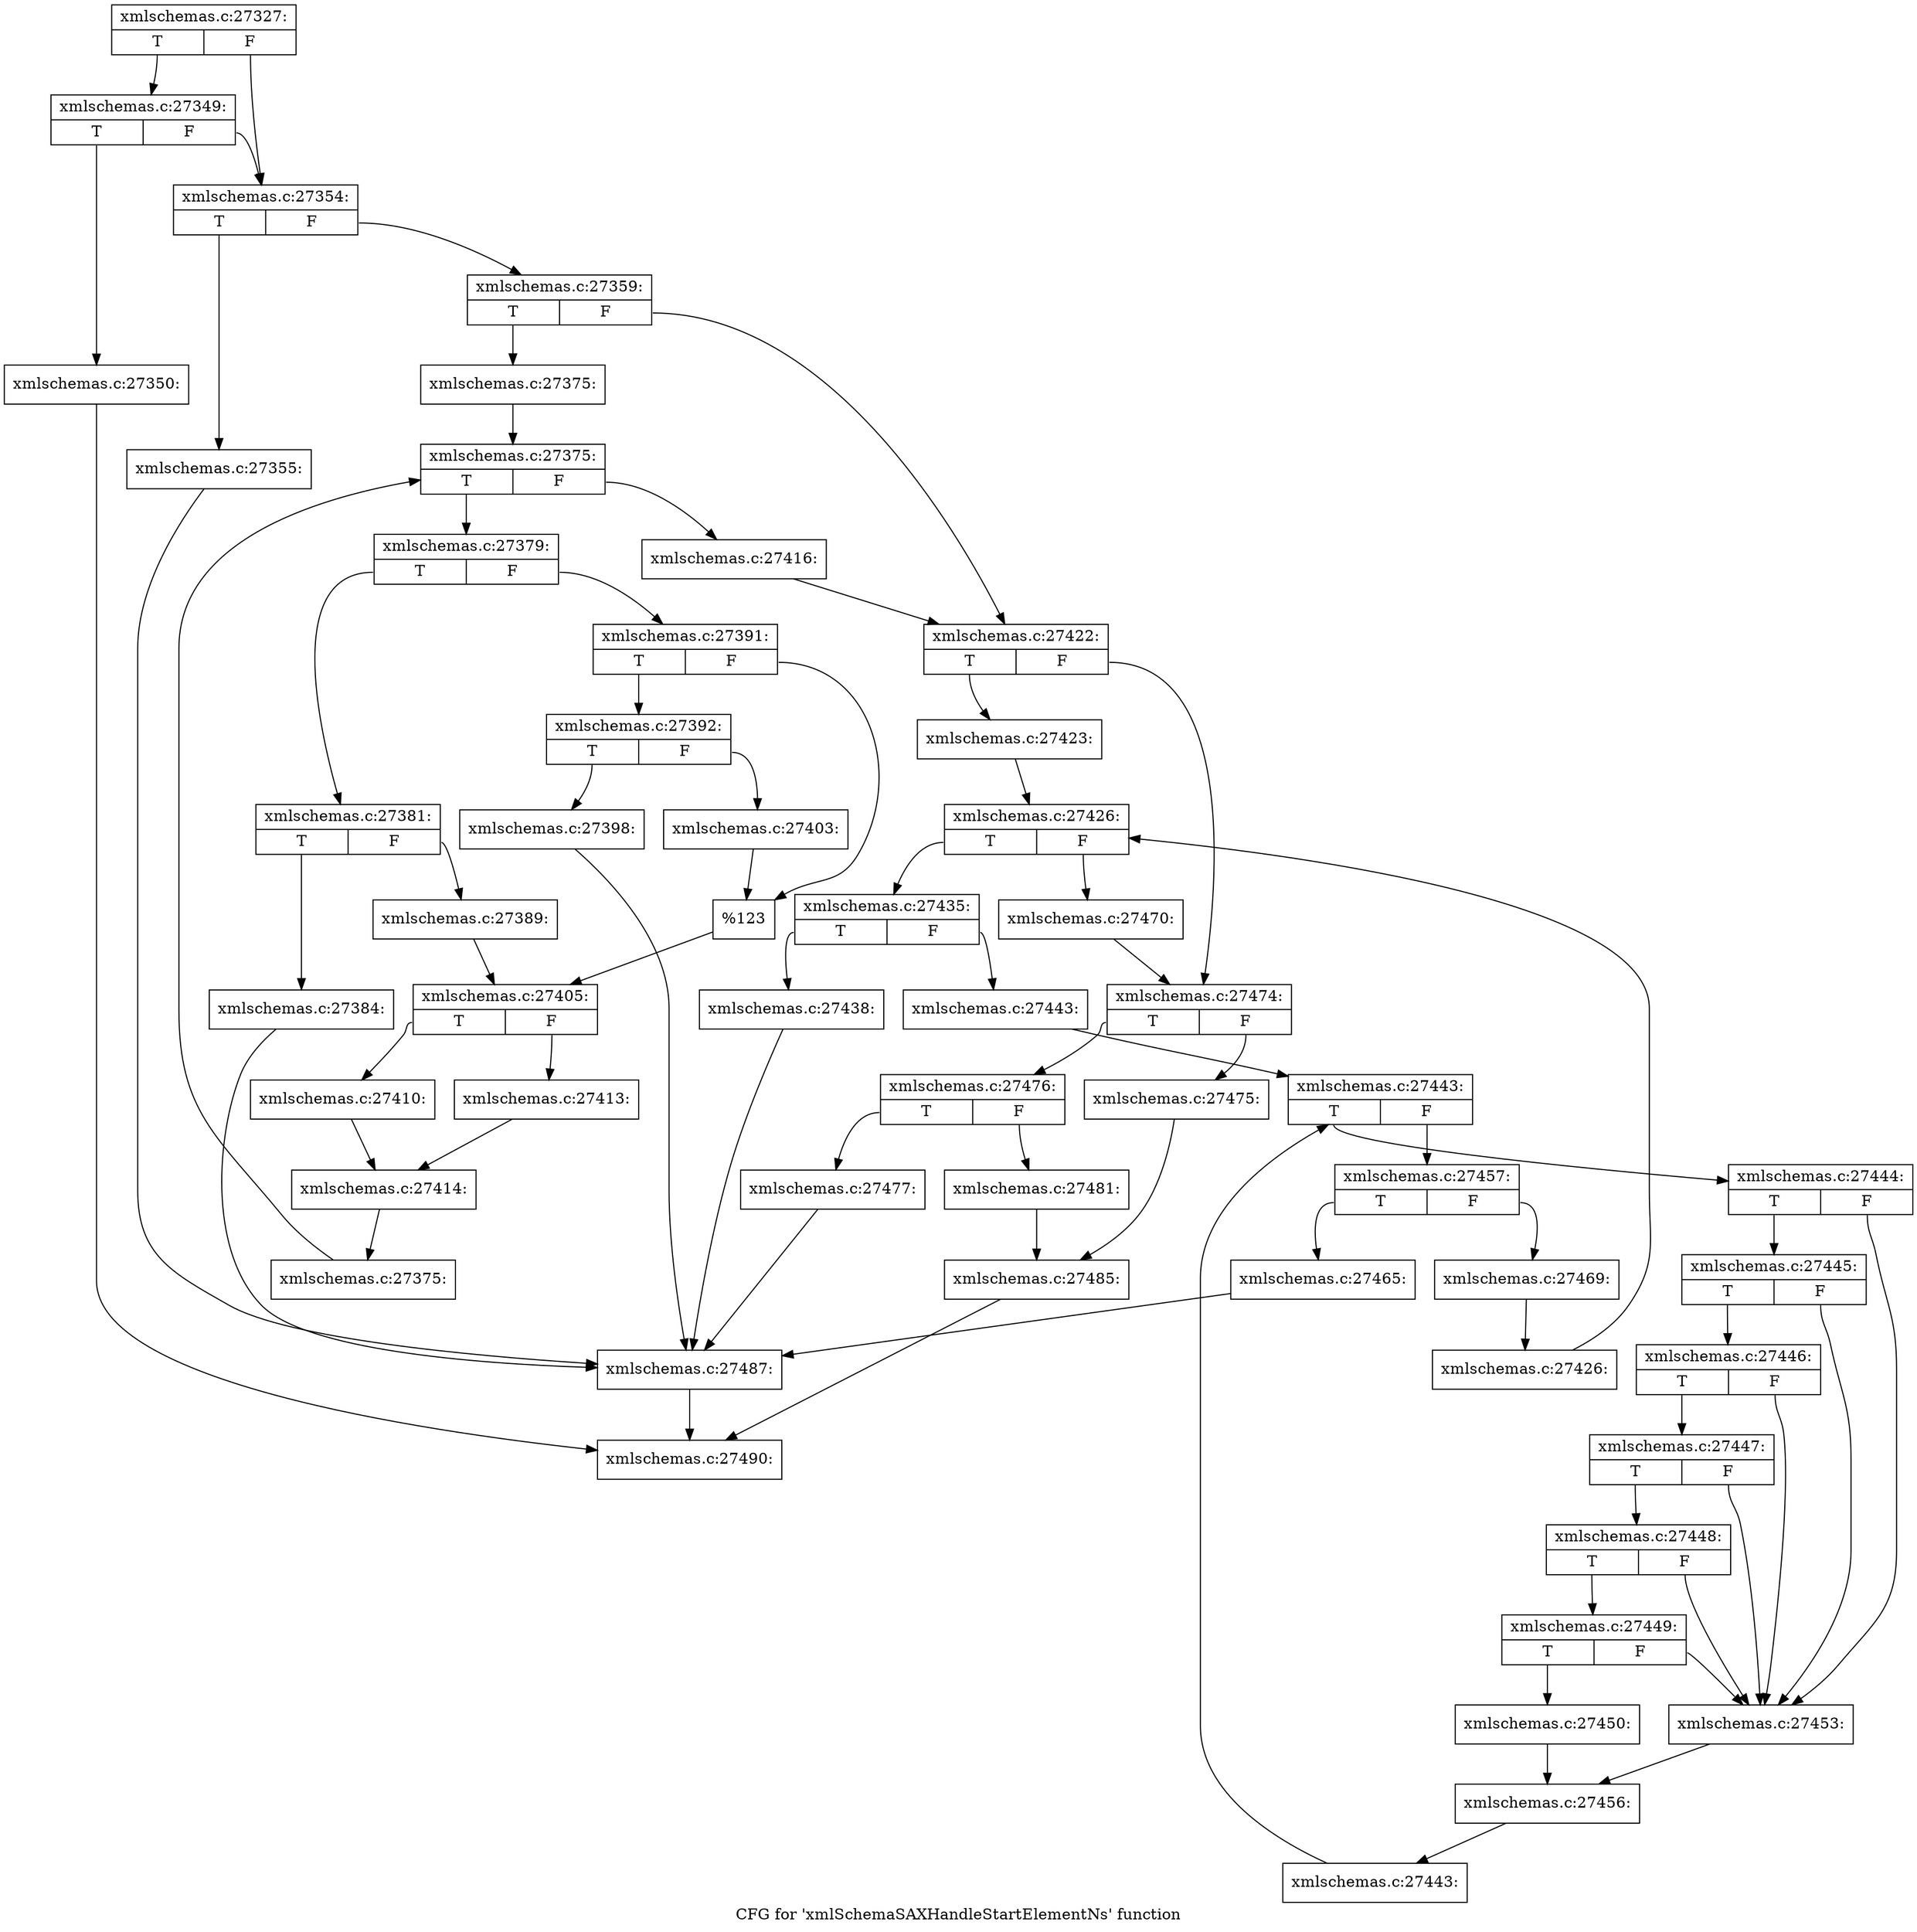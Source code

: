 digraph "CFG for 'xmlSchemaSAXHandleStartElementNs' function" {
	label="CFG for 'xmlSchemaSAXHandleStartElementNs' function";

	Node0x55d02691f2b0 [shape=record,label="{xmlschemas.c:27327:|{<s0>T|<s1>F}}"];
	Node0x55d02691f2b0:s0 -> Node0x55d026922440;
	Node0x55d02691f2b0:s1 -> Node0x55d0269223f0;
	Node0x55d026922440 [shape=record,label="{xmlschemas.c:27349:|{<s0>T|<s1>F}}"];
	Node0x55d026922440:s0 -> Node0x55d0269223a0;
	Node0x55d026922440:s1 -> Node0x55d0269223f0;
	Node0x55d0269223a0 [shape=record,label="{xmlschemas.c:27350:}"];
	Node0x55d0269223a0 -> Node0x55d02691f300;
	Node0x55d0269223f0 [shape=record,label="{xmlschemas.c:27354:|{<s0>T|<s1>F}}"];
	Node0x55d0269223f0:s0 -> Node0x55d026922d30;
	Node0x55d0269223f0:s1 -> Node0x55d026922d80;
	Node0x55d026922d30 [shape=record,label="{xmlschemas.c:27355:}"];
	Node0x55d026922d30 -> Node0x55d026923e80;
	Node0x55d026922d80 [shape=record,label="{xmlschemas.c:27359:|{<s0>T|<s1>F}}"];
	Node0x55d026922d80:s0 -> Node0x55d025b568d0;
	Node0x55d026922d80:s1 -> Node0x55d025b56920;
	Node0x55d025b568d0 [shape=record,label="{xmlschemas.c:27375:}"];
	Node0x55d025b568d0 -> Node0x55d025b56f50;
	Node0x55d025b56f50 [shape=record,label="{xmlschemas.c:27375:|{<s0>T|<s1>F}}"];
	Node0x55d025b56f50:s0 -> Node0x55d025b571d0;
	Node0x55d025b56f50:s1 -> Node0x55d025b56c70;
	Node0x55d025b571d0 [shape=record,label="{xmlschemas.c:27379:|{<s0>T|<s1>F}}"];
	Node0x55d025b571d0:s0 -> Node0x55d025b57570;
	Node0x55d025b571d0:s1 -> Node0x55d025b57610;
	Node0x55d025b57570 [shape=record,label="{xmlschemas.c:27381:|{<s0>T|<s1>F}}"];
	Node0x55d025b57570:s0 -> Node0x55d025b57e10;
	Node0x55d025b57570:s1 -> Node0x55d025b57e60;
	Node0x55d025b57e10 [shape=record,label="{xmlschemas.c:27384:}"];
	Node0x55d025b57e10 -> Node0x55d026923e80;
	Node0x55d025b57e60 [shape=record,label="{xmlschemas.c:27389:}"];
	Node0x55d025b57e60 -> Node0x55d025b575c0;
	Node0x55d025b57610 [shape=record,label="{xmlschemas.c:27391:|{<s0>T|<s1>F}}"];
	Node0x55d025b57610:s0 -> Node0x55d02692ab70;
	Node0x55d025b57610:s1 -> Node0x55d02692abc0;
	Node0x55d02692ab70 [shape=record,label="{xmlschemas.c:27392:|{<s0>T|<s1>F}}"];
	Node0x55d02692ab70:s0 -> Node0x55d02692bf00;
	Node0x55d02692ab70:s1 -> Node0x55d02692bf50;
	Node0x55d02692bf00 [shape=record,label="{xmlschemas.c:27398:}"];
	Node0x55d02692bf00 -> Node0x55d026923e80;
	Node0x55d02692bf50 [shape=record,label="{xmlschemas.c:27403:}"];
	Node0x55d02692bf50 -> Node0x55d02692abc0;
	Node0x55d02692abc0 [shape=record,label="{%123}"];
	Node0x55d02692abc0 -> Node0x55d025b575c0;
	Node0x55d025b575c0 [shape=record,label="{xmlschemas.c:27405:|{<s0>T|<s1>F}}"];
	Node0x55d025b575c0:s0 -> Node0x55d02692d290;
	Node0x55d025b575c0:s1 -> Node0x55d02692d330;
	Node0x55d02692d290 [shape=record,label="{xmlschemas.c:27410:}"];
	Node0x55d02692d290 -> Node0x55d02692d2e0;
	Node0x55d02692d330 [shape=record,label="{xmlschemas.c:27413:}"];
	Node0x55d02692d330 -> Node0x55d02692d2e0;
	Node0x55d02692d2e0 [shape=record,label="{xmlschemas.c:27414:}"];
	Node0x55d02692d2e0 -> Node0x55d025b57140;
	Node0x55d025b57140 [shape=record,label="{xmlschemas.c:27375:}"];
	Node0x55d025b57140 -> Node0x55d025b56f50;
	Node0x55d025b56c70 [shape=record,label="{xmlschemas.c:27416:}"];
	Node0x55d025b56c70 -> Node0x55d025b56920;
	Node0x55d025b56920 [shape=record,label="{xmlschemas.c:27422:|{<s0>T|<s1>F}}"];
	Node0x55d025b56920:s0 -> Node0x55d02692f670;
	Node0x55d025b56920:s1 -> Node0x55d02692f6c0;
	Node0x55d02692f670 [shape=record,label="{xmlschemas.c:27423:}"];
	Node0x55d02692f670 -> Node0x55d026930610;
	Node0x55d026930610 [shape=record,label="{xmlschemas.c:27426:|{<s0>T|<s1>F}}"];
	Node0x55d026930610:s0 -> Node0x55d026930890;
	Node0x55d026930610:s1 -> Node0x55d026930330;
	Node0x55d026930890 [shape=record,label="{xmlschemas.c:27435:|{<s0>T|<s1>F}}"];
	Node0x55d026930890:s0 -> Node0x55d026931920;
	Node0x55d026930890:s1 -> Node0x55d026931970;
	Node0x55d026931920 [shape=record,label="{xmlschemas.c:27438:}"];
	Node0x55d026931920 -> Node0x55d026923e80;
	Node0x55d026931970 [shape=record,label="{xmlschemas.c:27443:}"];
	Node0x55d026931970 -> Node0x55d026932400;
	Node0x55d026932400 [shape=record,label="{xmlschemas.c:27443:|{<s0>T|<s1>F}}"];
	Node0x55d026932400:s0 -> Node0x55d0269326e0;
	Node0x55d026932400:s1 -> Node0x55d026932120;
	Node0x55d0269326e0 [shape=record,label="{xmlschemas.c:27444:|{<s0>T|<s1>F}}"];
	Node0x55d0269326e0:s0 -> Node0x55d026932d70;
	Node0x55d0269326e0:s1 -> Node0x55d026932b20;
	Node0x55d026932d70 [shape=record,label="{xmlschemas.c:27445:|{<s0>T|<s1>F}}"];
	Node0x55d026932d70:s0 -> Node0x55d026932cf0;
	Node0x55d026932d70:s1 -> Node0x55d026932b20;
	Node0x55d026932cf0 [shape=record,label="{xmlschemas.c:27446:|{<s0>T|<s1>F}}"];
	Node0x55d026932cf0:s0 -> Node0x55d026932c70;
	Node0x55d026932cf0:s1 -> Node0x55d026932b20;
	Node0x55d026932c70 [shape=record,label="{xmlschemas.c:27447:|{<s0>T|<s1>F}}"];
	Node0x55d026932c70:s0 -> Node0x55d026932bf0;
	Node0x55d026932c70:s1 -> Node0x55d026932b20;
	Node0x55d026932bf0 [shape=record,label="{xmlschemas.c:27448:|{<s0>T|<s1>F}}"];
	Node0x55d026932bf0:s0 -> Node0x55d026932b70;
	Node0x55d026932bf0:s1 -> Node0x55d026932b20;
	Node0x55d026932b70 [shape=record,label="{xmlschemas.c:27449:|{<s0>T|<s1>F}}"];
	Node0x55d026932b70:s0 -> Node0x55d026932a80;
	Node0x55d026932b70:s1 -> Node0x55d026932b20;
	Node0x55d026932a80 [shape=record,label="{xmlschemas.c:27450:}"];
	Node0x55d026932a80 -> Node0x55d026932ad0;
	Node0x55d026932b20 [shape=record,label="{xmlschemas.c:27453:}"];
	Node0x55d026932b20 -> Node0x55d026932ad0;
	Node0x55d026932ad0 [shape=record,label="{xmlschemas.c:27456:}"];
	Node0x55d026932ad0 -> Node0x55d026932650;
	Node0x55d026932650 [shape=record,label="{xmlschemas.c:27443:}"];
	Node0x55d026932650 -> Node0x55d026932400;
	Node0x55d026932120 [shape=record,label="{xmlschemas.c:27457:|{<s0>T|<s1>F}}"];
	Node0x55d026932120:s0 -> Node0x55d026937be0;
	Node0x55d026932120:s1 -> Node0x55d026937c30;
	Node0x55d026937be0 [shape=record,label="{xmlschemas.c:27465:}"];
	Node0x55d026937be0 -> Node0x55d026923e80;
	Node0x55d026937c30 [shape=record,label="{xmlschemas.c:27469:}"];
	Node0x55d026937c30 -> Node0x55d026930800;
	Node0x55d026930800 [shape=record,label="{xmlschemas.c:27426:}"];
	Node0x55d026930800 -> Node0x55d026930610;
	Node0x55d026930330 [shape=record,label="{xmlschemas.c:27470:}"];
	Node0x55d026930330 -> Node0x55d02692f6c0;
	Node0x55d02692f6c0 [shape=record,label="{xmlschemas.c:27474:|{<s0>T|<s1>F}}"];
	Node0x55d02692f6c0:s0 -> Node0x55d026938ae0;
	Node0x55d02692f6c0:s1 -> Node0x55d026938b30;
	Node0x55d026938ae0 [shape=record,label="{xmlschemas.c:27476:|{<s0>T|<s1>F}}"];
	Node0x55d026938ae0:s0 -> Node0x55d026938ef0;
	Node0x55d026938ae0:s1 -> Node0x55d026938f40;
	Node0x55d026938ef0 [shape=record,label="{xmlschemas.c:27477:}"];
	Node0x55d026938ef0 -> Node0x55d026923e80;
	Node0x55d026938f40 [shape=record,label="{xmlschemas.c:27481:}"];
	Node0x55d026938f40 -> Node0x55d026939510;
	Node0x55d026938b30 [shape=record,label="{xmlschemas.c:27475:}"];
	Node0x55d026938b30 -> Node0x55d026939510;
	Node0x55d026939510 [shape=record,label="{xmlschemas.c:27485:}"];
	Node0x55d026939510 -> Node0x55d02691f300;
	Node0x55d026923e80 [shape=record,label="{xmlschemas.c:27487:}"];
	Node0x55d026923e80 -> Node0x55d02691f300;
	Node0x55d02691f300 [shape=record,label="{xmlschemas.c:27490:}"];
}
